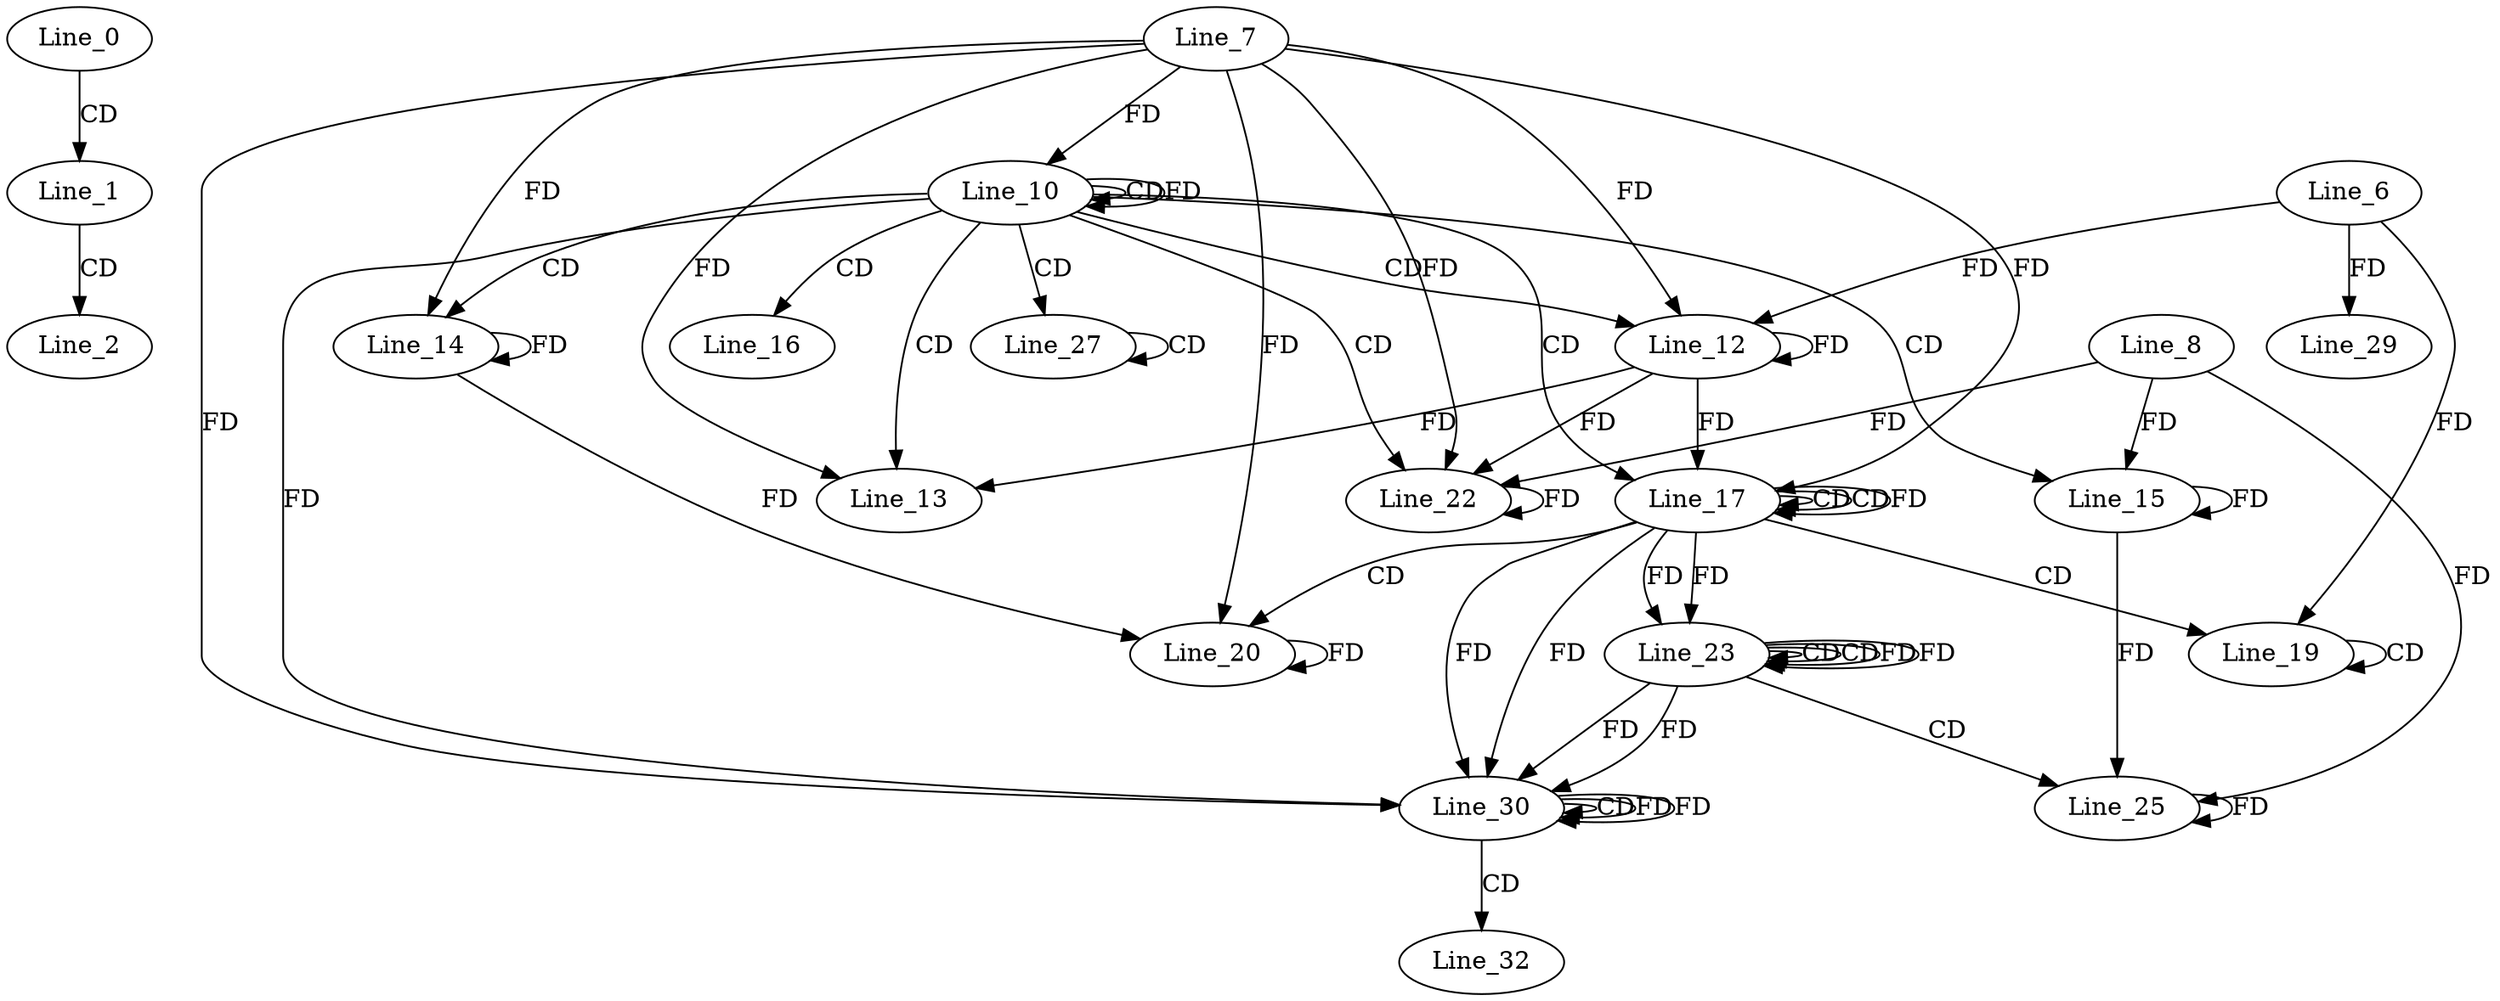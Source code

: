 digraph G {
  Line_0;
  Line_1;
  Line_2;
  Line_10;
  Line_10;
  Line_7;
  Line_10;
  Line_12;
  Line_12;
  Line_6;
  Line_13;
  Line_14;
  Line_15;
  Line_8;
  Line_16;
  Line_17;
  Line_17;
  Line_17;
  Line_19;
  Line_19;
  Line_20;
  Line_22;
  Line_23;
  Line_23;
  Line_23;
  Line_25;
  Line_27;
  Line_27;
  Line_29;
  Line_30;
  Line_30;
  Line_30;
  Line_32;
  Line_0 -> Line_1 [ label="CD" ];
  Line_1 -> Line_2 [ label="CD" ];
  Line_10 -> Line_10 [ label="CD" ];
  Line_10 -> Line_10 [ label="FD" ];
  Line_7 -> Line_10 [ label="FD" ];
  Line_10 -> Line_12 [ label="CD" ];
  Line_12 -> Line_12 [ label="FD" ];
  Line_7 -> Line_12 [ label="FD" ];
  Line_6 -> Line_12 [ label="FD" ];
  Line_10 -> Line_13 [ label="CD" ];
  Line_12 -> Line_13 [ label="FD" ];
  Line_7 -> Line_13 [ label="FD" ];
  Line_10 -> Line_14 [ label="CD" ];
  Line_14 -> Line_14 [ label="FD" ];
  Line_7 -> Line_14 [ label="FD" ];
  Line_10 -> Line_15 [ label="CD" ];
  Line_15 -> Line_15 [ label="FD" ];
  Line_8 -> Line_15 [ label="FD" ];
  Line_10 -> Line_16 [ label="CD" ];
  Line_10 -> Line_17 [ label="CD" ];
  Line_17 -> Line_17 [ label="CD" ];
  Line_12 -> Line_17 [ label="FD" ];
  Line_7 -> Line_17 [ label="FD" ];
  Line_17 -> Line_17 [ label="CD" ];
  Line_17 -> Line_17 [ label="FD" ];
  Line_17 -> Line_19 [ label="CD" ];
  Line_19 -> Line_19 [ label="CD" ];
  Line_6 -> Line_19 [ label="FD" ];
  Line_17 -> Line_20 [ label="CD" ];
  Line_20 -> Line_20 [ label="FD" ];
  Line_14 -> Line_20 [ label="FD" ];
  Line_7 -> Line_20 [ label="FD" ];
  Line_10 -> Line_22 [ label="CD" ];
  Line_22 -> Line_22 [ label="FD" ];
  Line_8 -> Line_22 [ label="FD" ];
  Line_12 -> Line_22 [ label="FD" ];
  Line_7 -> Line_22 [ label="FD" ];
  Line_23 -> Line_23 [ label="CD" ];
  Line_17 -> Line_23 [ label="FD" ];
  Line_23 -> Line_23 [ label="CD" ];
  Line_23 -> Line_23 [ label="FD" ];
  Line_17 -> Line_23 [ label="FD" ];
  Line_23 -> Line_25 [ label="CD" ];
  Line_25 -> Line_25 [ label="FD" ];
  Line_15 -> Line_25 [ label="FD" ];
  Line_8 -> Line_25 [ label="FD" ];
  Line_10 -> Line_27 [ label="CD" ];
  Line_27 -> Line_27 [ label="CD" ];
  Line_6 -> Line_29 [ label="FD" ];
  Line_23 -> Line_30 [ label="FD" ];
  Line_17 -> Line_30 [ label="FD" ];
  Line_10 -> Line_30 [ label="FD" ];
  Line_7 -> Line_30 [ label="FD" ];
  Line_30 -> Line_30 [ label="CD" ];
  Line_30 -> Line_30 [ label="FD" ];
  Line_23 -> Line_30 [ label="FD" ];
  Line_17 -> Line_30 [ label="FD" ];
  Line_30 -> Line_32 [ label="CD" ];
  Line_23 -> Line_23 [ label="FD" ];
  Line_30 -> Line_30 [ label="FD" ];
}
